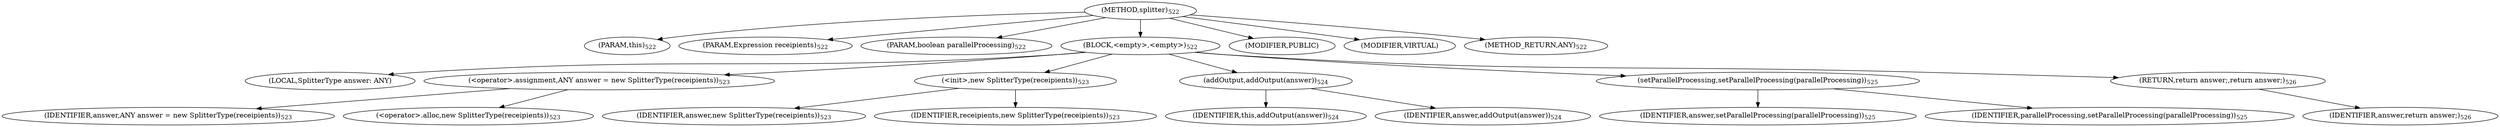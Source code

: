 digraph "splitter" {  
"1245" [label = <(METHOD,splitter)<SUB>522</SUB>> ]
"137" [label = <(PARAM,this)<SUB>522</SUB>> ]
"1246" [label = <(PARAM,Expression receipients)<SUB>522</SUB>> ]
"1247" [label = <(PARAM,boolean parallelProcessing)<SUB>522</SUB>> ]
"1248" [label = <(BLOCK,&lt;empty&gt;,&lt;empty&gt;)<SUB>522</SUB>> ]
"135" [label = <(LOCAL,SplitterType answer: ANY)> ]
"1249" [label = <(&lt;operator&gt;.assignment,ANY answer = new SplitterType(receipients))<SUB>523</SUB>> ]
"1250" [label = <(IDENTIFIER,answer,ANY answer = new SplitterType(receipients))<SUB>523</SUB>> ]
"1251" [label = <(&lt;operator&gt;.alloc,new SplitterType(receipients))<SUB>523</SUB>> ]
"1252" [label = <(&lt;init&gt;,new SplitterType(receipients))<SUB>523</SUB>> ]
"134" [label = <(IDENTIFIER,answer,new SplitterType(receipients))<SUB>523</SUB>> ]
"1253" [label = <(IDENTIFIER,receipients,new SplitterType(receipients))<SUB>523</SUB>> ]
"1254" [label = <(addOutput,addOutput(answer))<SUB>524</SUB>> ]
"136" [label = <(IDENTIFIER,this,addOutput(answer))<SUB>524</SUB>> ]
"1255" [label = <(IDENTIFIER,answer,addOutput(answer))<SUB>524</SUB>> ]
"1256" [label = <(setParallelProcessing,setParallelProcessing(parallelProcessing))<SUB>525</SUB>> ]
"1257" [label = <(IDENTIFIER,answer,setParallelProcessing(parallelProcessing))<SUB>525</SUB>> ]
"1258" [label = <(IDENTIFIER,parallelProcessing,setParallelProcessing(parallelProcessing))<SUB>525</SUB>> ]
"1259" [label = <(RETURN,return answer;,return answer;)<SUB>526</SUB>> ]
"1260" [label = <(IDENTIFIER,answer,return answer;)<SUB>526</SUB>> ]
"1261" [label = <(MODIFIER,PUBLIC)> ]
"1262" [label = <(MODIFIER,VIRTUAL)> ]
"1263" [label = <(METHOD_RETURN,ANY)<SUB>522</SUB>> ]
  "1245" -> "137" 
  "1245" -> "1246" 
  "1245" -> "1247" 
  "1245" -> "1248" 
  "1245" -> "1261" 
  "1245" -> "1262" 
  "1245" -> "1263" 
  "1248" -> "135" 
  "1248" -> "1249" 
  "1248" -> "1252" 
  "1248" -> "1254" 
  "1248" -> "1256" 
  "1248" -> "1259" 
  "1249" -> "1250" 
  "1249" -> "1251" 
  "1252" -> "134" 
  "1252" -> "1253" 
  "1254" -> "136" 
  "1254" -> "1255" 
  "1256" -> "1257" 
  "1256" -> "1258" 
  "1259" -> "1260" 
}
